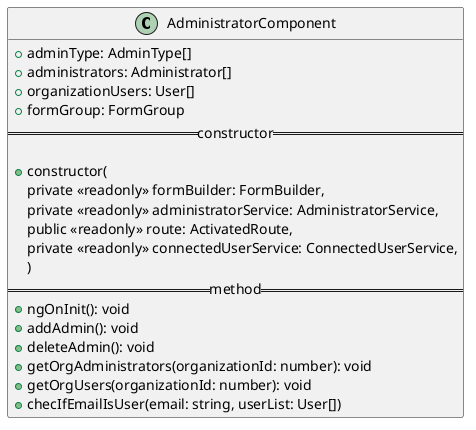 @startuml AdministratorComponent Diagram
class AdministratorComponent {
  + adminType: AdminType[]
  + administrators: Administrator[]
  + organizationUsers: User[]
  + formGroup: FormGroup
  == constructor ==

  + constructor(
    private <<readonly>> formBuilder: FormBuilder,
    private <<readonly>> administratorService: AdministratorService,
    public <<readonly>> route: ActivatedRoute,
    private <<readonly>> connectedUserService: ConnectedUserService,
  )
  == method ==
  + ngOnInit(): void
  + addAdmin(): void
  + deleteAdmin(): void
  + getOrgAdministrators(organizationId: number): void
  + getOrgUsers(organizationId: number): void
  + checIfEmailIsUser(email: string, userList: User[])
}
@enduml

